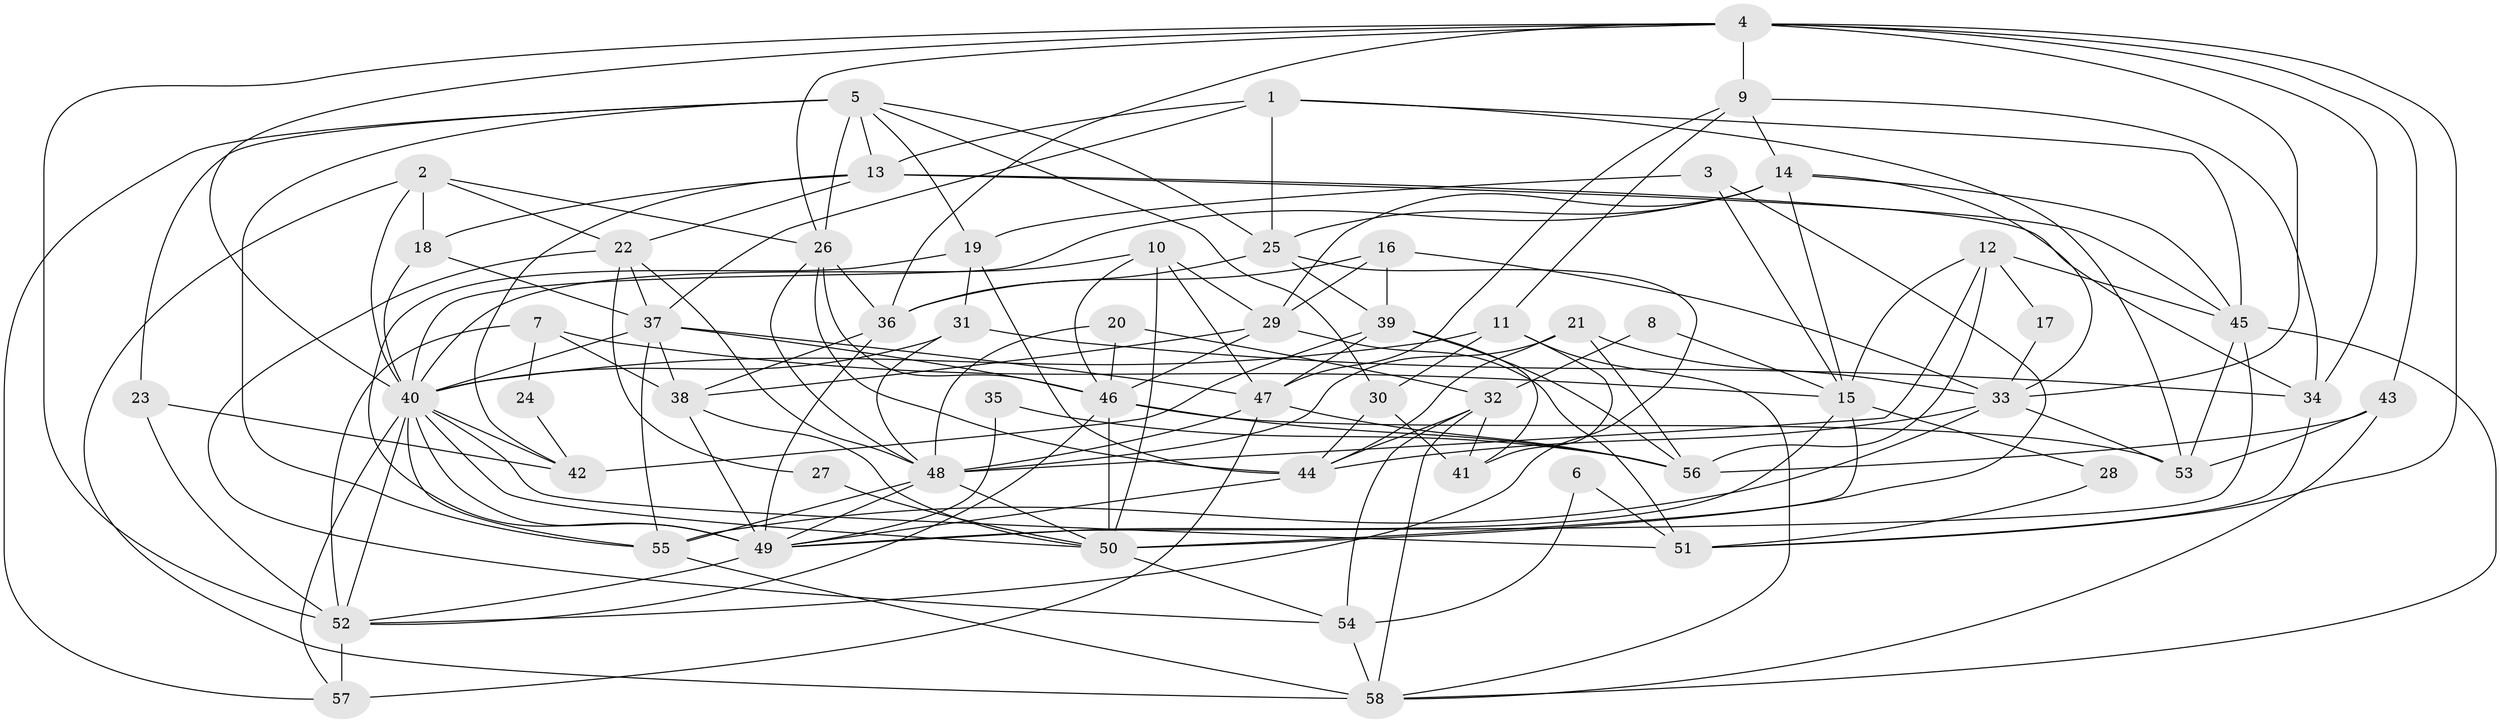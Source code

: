 // original degree distribution, {6: 0.09482758620689655, 3: 0.28448275862068967, 4: 0.29310344827586204, 5: 0.1896551724137931, 2: 0.10344827586206896, 7: 0.02586206896551724, 8: 0.008620689655172414}
// Generated by graph-tools (version 1.1) at 2025/26/03/09/25 03:26:19]
// undirected, 58 vertices, 163 edges
graph export_dot {
graph [start="1"]
  node [color=gray90,style=filled];
  1;
  2;
  3;
  4;
  5;
  6;
  7;
  8;
  9;
  10;
  11;
  12;
  13;
  14;
  15;
  16;
  17;
  18;
  19;
  20;
  21;
  22;
  23;
  24;
  25;
  26;
  27;
  28;
  29;
  30;
  31;
  32;
  33;
  34;
  35;
  36;
  37;
  38;
  39;
  40;
  41;
  42;
  43;
  44;
  45;
  46;
  47;
  48;
  49;
  50;
  51;
  52;
  53;
  54;
  55;
  56;
  57;
  58;
  1 -- 13 [weight=1.0];
  1 -- 25 [weight=1.0];
  1 -- 37 [weight=1.0];
  1 -- 45 [weight=1.0];
  1 -- 53 [weight=1.0];
  2 -- 18 [weight=1.0];
  2 -- 22 [weight=1.0];
  2 -- 26 [weight=1.0];
  2 -- 40 [weight=1.0];
  2 -- 58 [weight=1.0];
  3 -- 15 [weight=1.0];
  3 -- 19 [weight=1.0];
  3 -- 50 [weight=1.0];
  4 -- 9 [weight=1.0];
  4 -- 26 [weight=1.0];
  4 -- 33 [weight=1.0];
  4 -- 34 [weight=1.0];
  4 -- 36 [weight=1.0];
  4 -- 40 [weight=1.0];
  4 -- 43 [weight=1.0];
  4 -- 51 [weight=1.0];
  4 -- 52 [weight=1.0];
  5 -- 13 [weight=1.0];
  5 -- 19 [weight=1.0];
  5 -- 23 [weight=1.0];
  5 -- 25 [weight=1.0];
  5 -- 26 [weight=1.0];
  5 -- 30 [weight=1.0];
  5 -- 55 [weight=1.0];
  5 -- 57 [weight=1.0];
  6 -- 51 [weight=1.0];
  6 -- 54 [weight=1.0];
  7 -- 15 [weight=1.0];
  7 -- 24 [weight=1.0];
  7 -- 38 [weight=1.0];
  7 -- 52 [weight=1.0];
  8 -- 15 [weight=1.0];
  8 -- 32 [weight=1.0];
  9 -- 11 [weight=1.0];
  9 -- 14 [weight=1.0];
  9 -- 34 [weight=1.0];
  9 -- 47 [weight=1.0];
  10 -- 29 [weight=1.0];
  10 -- 40 [weight=1.0];
  10 -- 46 [weight=1.0];
  10 -- 47 [weight=1.0];
  10 -- 50 [weight=1.0];
  11 -- 30 [weight=1.0];
  11 -- 40 [weight=1.0];
  11 -- 41 [weight=1.0];
  11 -- 58 [weight=1.0];
  12 -- 15 [weight=1.0];
  12 -- 17 [weight=1.0];
  12 -- 45 [weight=1.0];
  12 -- 48 [weight=1.0];
  12 -- 56 [weight=1.0];
  13 -- 18 [weight=1.0];
  13 -- 22 [weight=1.0];
  13 -- 34 [weight=1.0];
  13 -- 42 [weight=1.0];
  13 -- 45 [weight=2.0];
  14 -- 15 [weight=1.0];
  14 -- 25 [weight=1.0];
  14 -- 29 [weight=1.0];
  14 -- 33 [weight=1.0];
  14 -- 40 [weight=1.0];
  14 -- 45 [weight=1.0];
  15 -- 28 [weight=1.0];
  15 -- 49 [weight=1.0];
  15 -- 50 [weight=1.0];
  16 -- 29 [weight=1.0];
  16 -- 33 [weight=1.0];
  16 -- 36 [weight=1.0];
  16 -- 39 [weight=1.0];
  17 -- 33 [weight=1.0];
  18 -- 37 [weight=1.0];
  18 -- 40 [weight=1.0];
  19 -- 31 [weight=1.0];
  19 -- 44 [weight=1.0];
  19 -- 49 [weight=1.0];
  20 -- 32 [weight=1.0];
  20 -- 46 [weight=1.0];
  20 -- 48 [weight=1.0];
  21 -- 33 [weight=1.0];
  21 -- 44 [weight=1.0];
  21 -- 48 [weight=1.0];
  21 -- 56 [weight=1.0];
  22 -- 27 [weight=1.0];
  22 -- 37 [weight=1.0];
  22 -- 48 [weight=1.0];
  22 -- 54 [weight=1.0];
  23 -- 42 [weight=1.0];
  23 -- 52 [weight=1.0];
  24 -- 42 [weight=1.0];
  25 -- 36 [weight=1.0];
  25 -- 39 [weight=1.0];
  25 -- 52 [weight=1.0];
  26 -- 36 [weight=1.0];
  26 -- 44 [weight=1.0];
  26 -- 46 [weight=1.0];
  26 -- 48 [weight=1.0];
  27 -- 50 [weight=1.0];
  28 -- 51 [weight=1.0];
  29 -- 38 [weight=1.0];
  29 -- 46 [weight=1.0];
  29 -- 51 [weight=1.0];
  30 -- 41 [weight=1.0];
  30 -- 44 [weight=1.0];
  31 -- 34 [weight=1.0];
  31 -- 40 [weight=2.0];
  31 -- 48 [weight=1.0];
  32 -- 41 [weight=1.0];
  32 -- 44 [weight=1.0];
  32 -- 54 [weight=1.0];
  32 -- 58 [weight=1.0];
  33 -- 44 [weight=1.0];
  33 -- 53 [weight=1.0];
  33 -- 55 [weight=1.0];
  34 -- 51 [weight=1.0];
  35 -- 49 [weight=2.0];
  35 -- 56 [weight=1.0];
  36 -- 38 [weight=1.0];
  36 -- 49 [weight=1.0];
  37 -- 38 [weight=1.0];
  37 -- 40 [weight=1.0];
  37 -- 46 [weight=1.0];
  37 -- 47 [weight=1.0];
  37 -- 55 [weight=1.0];
  38 -- 49 [weight=2.0];
  38 -- 50 [weight=1.0];
  39 -- 41 [weight=1.0];
  39 -- 42 [weight=1.0];
  39 -- 47 [weight=1.0];
  39 -- 56 [weight=1.0];
  40 -- 42 [weight=1.0];
  40 -- 49 [weight=2.0];
  40 -- 50 [weight=1.0];
  40 -- 51 [weight=1.0];
  40 -- 52 [weight=1.0];
  40 -- 55 [weight=1.0];
  40 -- 57 [weight=1.0];
  43 -- 53 [weight=1.0];
  43 -- 56 [weight=1.0];
  43 -- 58 [weight=1.0];
  44 -- 49 [weight=1.0];
  45 -- 49 [weight=1.0];
  45 -- 53 [weight=1.0];
  45 -- 58 [weight=1.0];
  46 -- 50 [weight=1.0];
  46 -- 52 [weight=1.0];
  46 -- 53 [weight=1.0];
  46 -- 56 [weight=1.0];
  47 -- 48 [weight=1.0];
  47 -- 56 [weight=1.0];
  47 -- 57 [weight=1.0];
  48 -- 49 [weight=1.0];
  48 -- 50 [weight=1.0];
  48 -- 55 [weight=1.0];
  49 -- 52 [weight=1.0];
  50 -- 54 [weight=1.0];
  52 -- 57 [weight=3.0];
  54 -- 58 [weight=2.0];
  55 -- 58 [weight=1.0];
}
